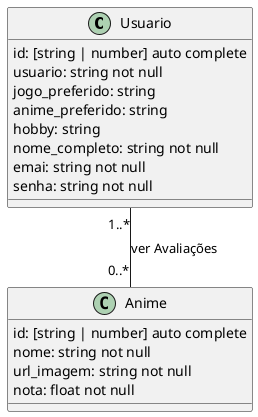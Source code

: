 @startuml

class Usuario{
    id: [string | number] auto complete
    usuario: string not null
    jogo_preferido: string
    anime_preferido: string
    hobby: string
    nome_completo: string not null
    emai: string not null
    senha: string not null
}

class Anime{
    id: [string | number] auto complete
    nome: string not null
    url_imagem: string not null
    nota: float not null
}

Usuario "1..*" -- "0..*" Anime : ver Avaliações

@enduml